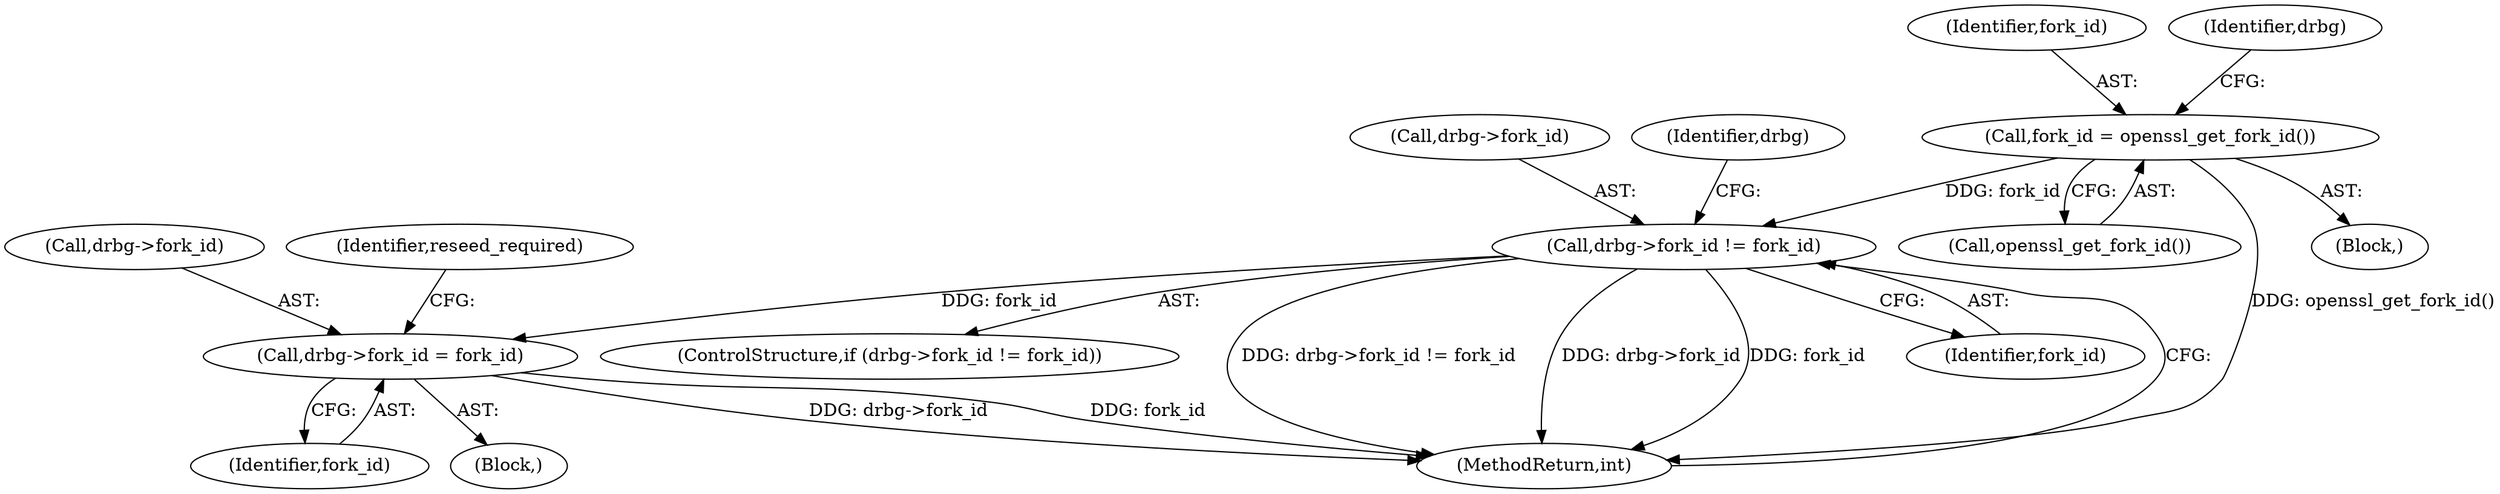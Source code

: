 digraph "0_openssl_1b0fe00e2704b5e20334a16d3c9099d1ba2ef1be_0@API" {
"1000175" [label="(Call,fork_id = openssl_get_fork_id())"];
"1000179" [label="(Call,drbg->fork_id != fork_id)"];
"1000185" [label="(Call,drbg->fork_id = fork_id)"];
"1000186" [label="(Call,drbg->fork_id)"];
"1000180" [label="(Call,drbg->fork_id)"];
"1000189" [label="(Identifier,fork_id)"];
"1000175" [label="(Call,fork_id = openssl_get_fork_id())"];
"1000177" [label="(Call,openssl_get_fork_id())"];
"1000176" [label="(Identifier,fork_id)"];
"1000178" [label="(ControlStructure,if (drbg->fork_id != fork_id))"];
"1000191" [label="(Identifier,reseed_required)"];
"1000193" [label="(MethodReturn,int)"];
"1000187" [label="(Identifier,drbg)"];
"1000181" [label="(Identifier,drbg)"];
"1000183" [label="(Identifier,fork_id)"];
"1000184" [label="(Block,)"];
"1000185" [label="(Call,drbg->fork_id = fork_id)"];
"1000179" [label="(Call,drbg->fork_id != fork_id)"];
"1000107" [label="(Block,)"];
"1000175" -> "1000107"  [label="AST: "];
"1000175" -> "1000177"  [label="CFG: "];
"1000176" -> "1000175"  [label="AST: "];
"1000177" -> "1000175"  [label="AST: "];
"1000181" -> "1000175"  [label="CFG: "];
"1000175" -> "1000193"  [label="DDG: openssl_get_fork_id()"];
"1000175" -> "1000179"  [label="DDG: fork_id"];
"1000179" -> "1000178"  [label="AST: "];
"1000179" -> "1000183"  [label="CFG: "];
"1000180" -> "1000179"  [label="AST: "];
"1000183" -> "1000179"  [label="AST: "];
"1000187" -> "1000179"  [label="CFG: "];
"1000193" -> "1000179"  [label="CFG: "];
"1000179" -> "1000193"  [label="DDG: drbg->fork_id != fork_id"];
"1000179" -> "1000193"  [label="DDG: drbg->fork_id"];
"1000179" -> "1000193"  [label="DDG: fork_id"];
"1000179" -> "1000185"  [label="DDG: fork_id"];
"1000185" -> "1000184"  [label="AST: "];
"1000185" -> "1000189"  [label="CFG: "];
"1000186" -> "1000185"  [label="AST: "];
"1000189" -> "1000185"  [label="AST: "];
"1000191" -> "1000185"  [label="CFG: "];
"1000185" -> "1000193"  [label="DDG: drbg->fork_id"];
"1000185" -> "1000193"  [label="DDG: fork_id"];
}
